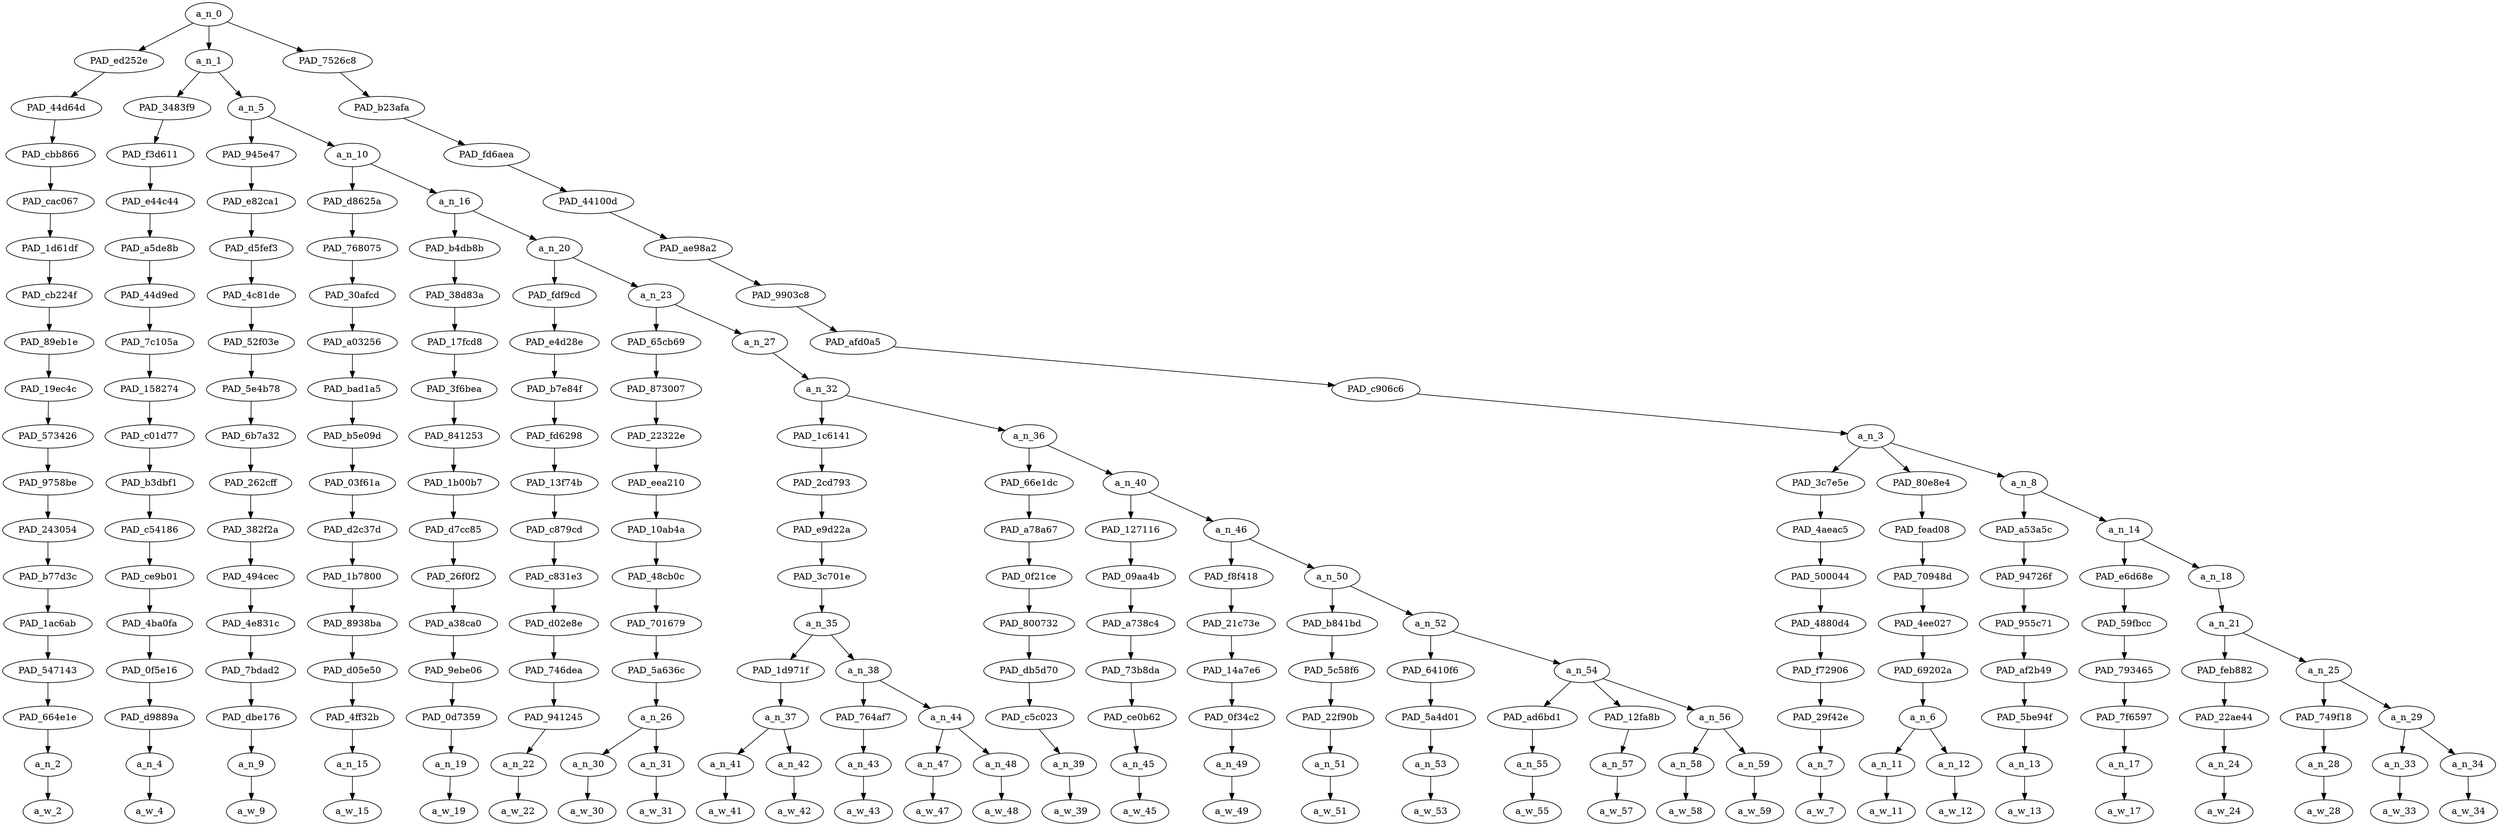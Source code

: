 strict digraph "" {
	a_n_0	[div_dir=1,
		index=0,
		level=17,
		pos="15.407918294270834,17!",
		text_span="[0, 1, 2, 3, 4, 5, 6, 7, 8, 9, 10, 11, 12, 13, 14, 15, 16, 17, 18, 19, 20, 21, 22, 23, 24, 25, 26, 27, 28, 29, 30]",
		value=1.00000000];
	PAD_ed252e	[div_dir=1,
		index=1,
		level=16,
		pos="21.0,16!",
		text_span="[21]",
		value=0.02120801];
	a_n_0 -> PAD_ed252e;
	a_n_1	[div_dir=1,
		index=0,
		level=16,
		pos="1.0675048828125,16!",
		text_span="[0, 1, 2, 3, 4, 5, 6, 7, 8, 9, 10, 11, 12, 13, 14, 15, 16, 17, 18, 19, 20]",
		value=0.77758346];
	a_n_0 -> a_n_1;
	PAD_7526c8	[div_dir=1,
		index=2,
		level=16,
		pos="24.15625,16!",
		text_span="[22, 23, 24, 25, 26, 27, 28, 29, 30]",
		value=0.20040566];
	a_n_0 -> PAD_7526c8;
	PAD_44d64d	[div_dir=1,
		index=2,
		level=15,
		pos="21.0,15!",
		text_span="[21]",
		value=0.02120801];
	PAD_ed252e -> PAD_44d64d;
	PAD_cbb866	[div_dir=1,
		index=3,
		level=14,
		pos="21.0,14!",
		text_span="[21]",
		value=0.02120801];
	PAD_44d64d -> PAD_cbb866;
	PAD_cac067	[div_dir=1,
		index=4,
		level=13,
		pos="21.0,13!",
		text_span="[21]",
		value=0.02120801];
	PAD_cbb866 -> PAD_cac067;
	PAD_1d61df	[div_dir=1,
		index=5,
		level=12,
		pos="21.0,12!",
		text_span="[21]",
		value=0.02120801];
	PAD_cac067 -> PAD_1d61df;
	PAD_cb224f	[div_dir=1,
		index=6,
		level=11,
		pos="21.0,11!",
		text_span="[21]",
		value=0.02120801];
	PAD_1d61df -> PAD_cb224f;
	PAD_89eb1e	[div_dir=1,
		index=7,
		level=10,
		pos="21.0,10!",
		text_span="[21]",
		value=0.02120801];
	PAD_cb224f -> PAD_89eb1e;
	PAD_19ec4c	[div_dir=1,
		index=7,
		level=9,
		pos="21.0,9!",
		text_span="[21]",
		value=0.02120801];
	PAD_89eb1e -> PAD_19ec4c;
	PAD_573426	[div_dir=1,
		index=8,
		level=8,
		pos="21.0,8!",
		text_span="[21]",
		value=0.02120801];
	PAD_19ec4c -> PAD_573426;
	PAD_9758be	[div_dir=1,
		index=9,
		level=7,
		pos="21.0,7!",
		text_span="[21]",
		value=0.02120801];
	PAD_573426 -> PAD_9758be;
	PAD_243054	[div_dir=1,
		index=10,
		level=6,
		pos="21.0,6!",
		text_span="[21]",
		value=0.02120801];
	PAD_9758be -> PAD_243054;
	PAD_b77d3c	[div_dir=1,
		index=11,
		level=5,
		pos="21.0,5!",
		text_span="[21]",
		value=0.02120801];
	PAD_243054 -> PAD_b77d3c;
	PAD_1ac6ab	[div_dir=1,
		index=12,
		level=4,
		pos="21.0,4!",
		text_span="[21]",
		value=0.02120801];
	PAD_b77d3c -> PAD_1ac6ab;
	PAD_547143	[div_dir=1,
		index=14,
		level=3,
		pos="21.0,3!",
		text_span="[21]",
		value=0.02120801];
	PAD_1ac6ab -> PAD_547143;
	PAD_664e1e	[div_dir=1,
		index=17,
		level=2,
		pos="21.0,2!",
		text_span="[21]",
		value=0.02120801];
	PAD_547143 -> PAD_664e1e;
	a_n_2	[div_dir=1,
		index=21,
		level=1,
		pos="21.0,1!",
		text_span="[21]",
		value=0.02120801];
	PAD_664e1e -> a_n_2;
	a_w_2	[div_dir=0,
		index=21,
		level=0,
		pos="21,0!",
		text_span="[21]",
		value=but];
	a_n_2 -> a_w_2;
	PAD_3483f9	[div_dir=1,
		index=0,
		level=15,
		pos="0.0,15!",
		text_span="[0]",
		value=0.04403186];
	a_n_1 -> PAD_3483f9;
	a_n_5	[div_dir=1,
		index=1,
		level=15,
		pos="2.135009765625,15!",
		text_span="[1, 2, 3, 4, 5, 6, 7, 8, 9, 10, 11, 12, 13, 14, 15, 16, 17, 18, 19, 20]",
		value=0.73283819];
	a_n_1 -> a_n_5;
	PAD_f3d611	[div_dir=1,
		index=0,
		level=14,
		pos="0.0,14!",
		text_span="[0]",
		value=0.04403186];
	PAD_3483f9 -> PAD_f3d611;
	PAD_e44c44	[div_dir=1,
		index=0,
		level=13,
		pos="0.0,13!",
		text_span="[0]",
		value=0.04403186];
	PAD_f3d611 -> PAD_e44c44;
	PAD_a5de8b	[div_dir=1,
		index=0,
		level=12,
		pos="0.0,12!",
		text_span="[0]",
		value=0.04403186];
	PAD_e44c44 -> PAD_a5de8b;
	PAD_44d9ed	[div_dir=1,
		index=0,
		level=11,
		pos="0.0,11!",
		text_span="[0]",
		value=0.04403186];
	PAD_a5de8b -> PAD_44d9ed;
	PAD_7c105a	[div_dir=1,
		index=0,
		level=10,
		pos="0.0,10!",
		text_span="[0]",
		value=0.04403186];
	PAD_44d9ed -> PAD_7c105a;
	PAD_158274	[div_dir=1,
		index=0,
		level=9,
		pos="0.0,9!",
		text_span="[0]",
		value=0.04403186];
	PAD_7c105a -> PAD_158274;
	PAD_c01d77	[div_dir=1,
		index=0,
		level=8,
		pos="0.0,8!",
		text_span="[0]",
		value=0.04403186];
	PAD_158274 -> PAD_c01d77;
	PAD_b3dbf1	[div_dir=1,
		index=0,
		level=7,
		pos="0.0,7!",
		text_span="[0]",
		value=0.04403186];
	PAD_c01d77 -> PAD_b3dbf1;
	PAD_c54186	[div_dir=1,
		index=0,
		level=6,
		pos="0.0,6!",
		text_span="[0]",
		value=0.04403186];
	PAD_b3dbf1 -> PAD_c54186;
	PAD_ce9b01	[div_dir=1,
		index=0,
		level=5,
		pos="0.0,5!",
		text_span="[0]",
		value=0.04403186];
	PAD_c54186 -> PAD_ce9b01;
	PAD_4ba0fa	[div_dir=1,
		index=0,
		level=4,
		pos="0.0,4!",
		text_span="[0]",
		value=0.04403186];
	PAD_ce9b01 -> PAD_4ba0fa;
	PAD_0f5e16	[div_dir=1,
		index=0,
		level=3,
		pos="0.0,3!",
		text_span="[0]",
		value=0.04403186];
	PAD_4ba0fa -> PAD_0f5e16;
	PAD_d9889a	[div_dir=1,
		index=0,
		level=2,
		pos="0.0,2!",
		text_span="[0]",
		value=0.04403186];
	PAD_0f5e16 -> PAD_d9889a;
	a_n_4	[div_dir=1,
		index=0,
		level=1,
		pos="0.0,1!",
		text_span="[0]",
		value=0.04403186];
	PAD_d9889a -> a_n_4;
	a_w_4	[div_dir=0,
		index=0,
		level=0,
		pos="0,0!",
		text_span="[0]",
		value=europe];
	a_n_4 -> a_w_4;
	PAD_945e47	[div_dir=1,
		index=1,
		level=14,
		pos="1.0,14!",
		text_span="[1]",
		value=0.02483201];
	a_n_5 -> PAD_945e47;
	a_n_10	[div_dir=1,
		index=2,
		level=14,
		pos="3.27001953125,14!",
		text_span="[2, 3, 4, 5, 6, 7, 8, 9, 10, 11, 12, 13, 14, 15, 16, 17, 18, 19, 20]",
		value=0.70736465];
	a_n_5 -> a_n_10;
	PAD_e82ca1	[div_dir=1,
		index=1,
		level=13,
		pos="1.0,13!",
		text_span="[1]",
		value=0.02483201];
	PAD_945e47 -> PAD_e82ca1;
	PAD_d5fef3	[div_dir=1,
		index=1,
		level=12,
		pos="1.0,12!",
		text_span="[1]",
		value=0.02483201];
	PAD_e82ca1 -> PAD_d5fef3;
	PAD_4c81de	[div_dir=1,
		index=1,
		level=11,
		pos="1.0,11!",
		text_span="[1]",
		value=0.02483201];
	PAD_d5fef3 -> PAD_4c81de;
	PAD_52f03e	[div_dir=1,
		index=1,
		level=10,
		pos="1.0,10!",
		text_span="[1]",
		value=0.02483201];
	PAD_4c81de -> PAD_52f03e;
	PAD_5e4b78	[div_dir=1,
		index=1,
		level=9,
		pos="1.0,9!",
		text_span="[1]",
		value=0.02483201];
	PAD_52f03e -> PAD_5e4b78;
	PAD_6b7a32	[div_dir=1,
		index=1,
		level=8,
		pos="1.0,8!",
		text_span="[1]",
		value=0.02483201];
	PAD_5e4b78 -> PAD_6b7a32;
	PAD_262cff	[div_dir=1,
		index=1,
		level=7,
		pos="1.0,7!",
		text_span="[1]",
		value=0.02483201];
	PAD_6b7a32 -> PAD_262cff;
	PAD_382f2a	[div_dir=1,
		index=1,
		level=6,
		pos="1.0,6!",
		text_span="[1]",
		value=0.02483201];
	PAD_262cff -> PAD_382f2a;
	PAD_494cec	[div_dir=1,
		index=1,
		level=5,
		pos="1.0,5!",
		text_span="[1]",
		value=0.02483201];
	PAD_382f2a -> PAD_494cec;
	PAD_4e831c	[div_dir=1,
		index=1,
		level=4,
		pos="1.0,4!",
		text_span="[1]",
		value=0.02483201];
	PAD_494cec -> PAD_4e831c;
	PAD_7bdad2	[div_dir=1,
		index=1,
		level=3,
		pos="1.0,3!",
		text_span="[1]",
		value=0.02483201];
	PAD_4e831c -> PAD_7bdad2;
	PAD_dbe176	[div_dir=1,
		index=1,
		level=2,
		pos="1.0,2!",
		text_span="[1]",
		value=0.02483201];
	PAD_7bdad2 -> PAD_dbe176;
	a_n_9	[div_dir=1,
		index=1,
		level=1,
		pos="1.0,1!",
		text_span="[1]",
		value=0.02483201];
	PAD_dbe176 -> a_n_9;
	a_w_9	[div_dir=0,
		index=1,
		level=0,
		pos="1,0!",
		text_span="[1]",
		value=is];
	a_n_9 -> a_w_9;
	PAD_d8625a	[div_dir=1,
		index=2,
		level=13,
		pos="2.0,13!",
		text_span="[2]",
		value=0.02235890];
	a_n_10 -> PAD_d8625a;
	a_n_16	[div_dir=1,
		index=3,
		level=13,
		pos="4.5400390625,13!",
		text_span="[3, 4, 5, 6, 7, 8, 9, 10, 11, 12, 13, 14, 15, 16, 17, 18, 19, 20]",
		value=0.68435578];
	a_n_10 -> a_n_16;
	PAD_768075	[div_dir=1,
		index=2,
		level=12,
		pos="2.0,12!",
		text_span="[2]",
		value=0.02235890];
	PAD_d8625a -> PAD_768075;
	PAD_30afcd	[div_dir=1,
		index=2,
		level=11,
		pos="2.0,11!",
		text_span="[2]",
		value=0.02235890];
	PAD_768075 -> PAD_30afcd;
	PAD_a03256	[div_dir=1,
		index=2,
		level=10,
		pos="2.0,10!",
		text_span="[2]",
		value=0.02235890];
	PAD_30afcd -> PAD_a03256;
	PAD_bad1a5	[div_dir=1,
		index=2,
		level=9,
		pos="2.0,9!",
		text_span="[2]",
		value=0.02235890];
	PAD_a03256 -> PAD_bad1a5;
	PAD_b5e09d	[div_dir=1,
		index=2,
		level=8,
		pos="2.0,8!",
		text_span="[2]",
		value=0.02235890];
	PAD_bad1a5 -> PAD_b5e09d;
	PAD_03f61a	[div_dir=1,
		index=2,
		level=7,
		pos="2.0,7!",
		text_span="[2]",
		value=0.02235890];
	PAD_b5e09d -> PAD_03f61a;
	PAD_d2c37d	[div_dir=1,
		index=2,
		level=6,
		pos="2.0,6!",
		text_span="[2]",
		value=0.02235890];
	PAD_03f61a -> PAD_d2c37d;
	PAD_1b7800	[div_dir=1,
		index=2,
		level=5,
		pos="2.0,5!",
		text_span="[2]",
		value=0.02235890];
	PAD_d2c37d -> PAD_1b7800;
	PAD_8938ba	[div_dir=1,
		index=2,
		level=4,
		pos="2.0,4!",
		text_span="[2]",
		value=0.02235890];
	PAD_1b7800 -> PAD_8938ba;
	PAD_d05e50	[div_dir=1,
		index=2,
		level=3,
		pos="2.0,3!",
		text_span="[2]",
		value=0.02235890];
	PAD_8938ba -> PAD_d05e50;
	PAD_4ff32b	[div_dir=1,
		index=2,
		level=2,
		pos="2.0,2!",
		text_span="[2]",
		value=0.02235890];
	PAD_d05e50 -> PAD_4ff32b;
	a_n_15	[div_dir=1,
		index=2,
		level=1,
		pos="2.0,1!",
		text_span="[2]",
		value=0.02235890];
	PAD_4ff32b -> a_n_15;
	a_w_15	[div_dir=0,
		index=2,
		level=0,
		pos="2,0!",
		text_span="[2]",
		value=being];
	a_n_15 -> a_w_15;
	PAD_b4db8b	[div_dir=1,
		index=3,
		level=12,
		pos="3.0,12!",
		text_span="[3]",
		value=0.03016918];
	a_n_16 -> PAD_b4db8b;
	a_n_20	[div_dir=1,
		index=4,
		level=12,
		pos="6.080078125,12!",
		text_span="[4, 5, 6, 7, 8, 9, 10, 11, 12, 13, 14, 15, 16, 17, 18, 19, 20]",
		value=0.65352335];
	a_n_16 -> a_n_20;
	PAD_38d83a	[div_dir=1,
		index=3,
		level=11,
		pos="3.0,11!",
		text_span="[3]",
		value=0.03016918];
	PAD_b4db8b -> PAD_38d83a;
	PAD_17fcd8	[div_dir=1,
		index=3,
		level=10,
		pos="3.0,10!",
		text_span="[3]",
		value=0.03016918];
	PAD_38d83a -> PAD_17fcd8;
	PAD_3f6bea	[div_dir=1,
		index=3,
		level=9,
		pos="3.0,9!",
		text_span="[3]",
		value=0.03016918];
	PAD_17fcd8 -> PAD_3f6bea;
	PAD_841253	[div_dir=1,
		index=3,
		level=8,
		pos="3.0,8!",
		text_span="[3]",
		value=0.03016918];
	PAD_3f6bea -> PAD_841253;
	PAD_1b00b7	[div_dir=1,
		index=3,
		level=7,
		pos="3.0,7!",
		text_span="[3]",
		value=0.03016918];
	PAD_841253 -> PAD_1b00b7;
	PAD_d7cc85	[div_dir=1,
		index=3,
		level=6,
		pos="3.0,6!",
		text_span="[3]",
		value=0.03016918];
	PAD_1b00b7 -> PAD_d7cc85;
	PAD_26f0f2	[div_dir=1,
		index=3,
		level=5,
		pos="3.0,5!",
		text_span="[3]",
		value=0.03016918];
	PAD_d7cc85 -> PAD_26f0f2;
	PAD_a38ca0	[div_dir=1,
		index=3,
		level=4,
		pos="3.0,4!",
		text_span="[3]",
		value=0.03016918];
	PAD_26f0f2 -> PAD_a38ca0;
	PAD_9ebe06	[div_dir=1,
		index=3,
		level=3,
		pos="3.0,3!",
		text_span="[3]",
		value=0.03016918];
	PAD_a38ca0 -> PAD_9ebe06;
	PAD_0d7359	[div_dir=1,
		index=3,
		level=2,
		pos="3.0,2!",
		text_span="[3]",
		value=0.03016918];
	PAD_9ebe06 -> PAD_0d7359;
	a_n_19	[div_dir=1,
		index=3,
		level=1,
		pos="3.0,1!",
		text_span="[3]",
		value=0.03016918];
	PAD_0d7359 -> a_n_19;
	a_w_19	[div_dir=0,
		index=3,
		level=0,
		pos="3,0!",
		text_span="[3]",
		value=invaded];
	a_n_19 -> a_w_19;
	PAD_fdf9cd	[div_dir=1,
		index=4,
		level=11,
		pos="4.0,11!",
		text_span="[4]",
		value=0.02244236];
	a_n_20 -> PAD_fdf9cd;
	a_n_23	[div_dir=1,
		index=5,
		level=11,
		pos="8.16015625,11!",
		text_span="[5, 6, 7, 8, 9, 10, 11, 12, 13, 14, 15, 16, 17, 18, 19, 20]",
		value=0.63041703];
	a_n_20 -> a_n_23;
	PAD_e4d28e	[div_dir=1,
		index=4,
		level=10,
		pos="4.0,10!",
		text_span="[4]",
		value=0.02244236];
	PAD_fdf9cd -> PAD_e4d28e;
	PAD_b7e84f	[div_dir=1,
		index=4,
		level=9,
		pos="4.0,9!",
		text_span="[4]",
		value=0.02244236];
	PAD_e4d28e -> PAD_b7e84f;
	PAD_fd6298	[div_dir=1,
		index=4,
		level=8,
		pos="4.0,8!",
		text_span="[4]",
		value=0.02244236];
	PAD_b7e84f -> PAD_fd6298;
	PAD_13f74b	[div_dir=1,
		index=4,
		level=7,
		pos="4.0,7!",
		text_span="[4]",
		value=0.02244236];
	PAD_fd6298 -> PAD_13f74b;
	PAD_c879cd	[div_dir=1,
		index=4,
		level=6,
		pos="4.0,6!",
		text_span="[4]",
		value=0.02244236];
	PAD_13f74b -> PAD_c879cd;
	PAD_c831e3	[div_dir=1,
		index=4,
		level=5,
		pos="4.0,5!",
		text_span="[4]",
		value=0.02244236];
	PAD_c879cd -> PAD_c831e3;
	PAD_d02e8e	[div_dir=1,
		index=4,
		level=4,
		pos="4.0,4!",
		text_span="[4]",
		value=0.02244236];
	PAD_c831e3 -> PAD_d02e8e;
	PAD_746dea	[div_dir=1,
		index=4,
		level=3,
		pos="4.0,3!",
		text_span="[4]",
		value=0.02244236];
	PAD_d02e8e -> PAD_746dea;
	PAD_941245	[div_dir=1,
		index=4,
		level=2,
		pos="4.0,2!",
		text_span="[4]",
		value=0.02244236];
	PAD_746dea -> PAD_941245;
	a_n_22	[div_dir=1,
		index=4,
		level=1,
		pos="4.0,1!",
		text_span="[4]",
		value=0.02244236];
	PAD_941245 -> a_n_22;
	a_w_22	[div_dir=0,
		index=4,
		level=0,
		pos="4,0!",
		text_span="[4]",
		value=by];
	a_n_22 -> a_w_22;
	PAD_65cb69	[div_dir=1,
		index=5,
		level=10,
		pos="5.5,10!",
		text_span="[5, 6]",
		value=0.22568531];
	a_n_23 -> PAD_65cb69;
	a_n_27	[div_dir=1,
		index=6,
		level=10,
		pos="10.8203125,10!",
		text_span="[7, 8, 9, 10, 11, 12, 13, 14, 15, 16, 17, 18, 19, 20]",
		value=0.40407614];
	a_n_23 -> a_n_27;
	PAD_873007	[div_dir=1,
		index=5,
		level=9,
		pos="5.5,9!",
		text_span="[5, 6]",
		value=0.22568531];
	PAD_65cb69 -> PAD_873007;
	PAD_22322e	[div_dir=1,
		index=5,
		level=8,
		pos="5.5,8!",
		text_span="[5, 6]",
		value=0.22568531];
	PAD_873007 -> PAD_22322e;
	PAD_eea210	[div_dir=1,
		index=5,
		level=7,
		pos="5.5,7!",
		text_span="[5, 6]",
		value=0.22568531];
	PAD_22322e -> PAD_eea210;
	PAD_10ab4a	[div_dir=1,
		index=5,
		level=6,
		pos="5.5,6!",
		text_span="[5, 6]",
		value=0.22568531];
	PAD_eea210 -> PAD_10ab4a;
	PAD_48cb0c	[div_dir=1,
		index=5,
		level=5,
		pos="5.5,5!",
		text_span="[5, 6]",
		value=0.22568531];
	PAD_10ab4a -> PAD_48cb0c;
	PAD_701679	[div_dir=1,
		index=5,
		level=4,
		pos="5.5,4!",
		text_span="[5, 6]",
		value=0.22568531];
	PAD_48cb0c -> PAD_701679;
	PAD_5a636c	[div_dir=1,
		index=5,
		level=3,
		pos="5.5,3!",
		text_span="[5, 6]",
		value=0.22568531];
	PAD_701679 -> PAD_5a636c;
	a_n_26	[div_dir=1,
		index=5,
		level=2,
		pos="5.5,2!",
		text_span="[5, 6]",
		value=0.22568531];
	PAD_5a636c -> a_n_26;
	a_n_30	[div_dir=1,
		index=5,
		level=1,
		pos="5.0,1!",
		text_span="[5]",
		value=0.11462216];
	a_n_26 -> a_n_30;
	a_n_31	[div_dir=1,
		index=6,
		level=1,
		pos="6.0,1!",
		text_span="[6]",
		value=0.11040142];
	a_n_26 -> a_n_31;
	a_w_30	[div_dir=0,
		index=5,
		level=0,
		pos="5,0!",
		text_span="[5]",
		value=moslem];
	a_n_30 -> a_w_30;
	a_w_31	[div_dir=0,
		index=6,
		level=0,
		pos="6,0!",
		text_span="[6]",
		value=filth];
	a_n_31 -> a_w_31;
	a_n_32	[div_dir=1,
		index=6,
		level=9,
		pos="10.8203125,9!",
		text_span="[7, 8, 9, 10, 11, 12, 13, 14, 15, 16, 17, 18, 19, 20]",
		value=0.40372278];
	a_n_27 -> a_n_32;
	PAD_1c6141	[div_dir=1,
		index=6,
		level=8,
		pos="8.625,8!",
		text_span="[7, 8, 9, 10, 11]",
		value=0.15780706];
	a_n_32 -> PAD_1c6141;
	a_n_36	[div_dir=1,
		index=7,
		level=8,
		pos="13.015625,8!",
		text_span="[12, 13, 14, 15, 16, 17, 18, 19, 20]",
		value=0.24556235];
	a_n_32 -> a_n_36;
	PAD_2cd793	[div_dir=1,
		index=6,
		level=7,
		pos="8.625,7!",
		text_span="[7, 8, 9, 10, 11]",
		value=0.15780706];
	PAD_1c6141 -> PAD_2cd793;
	PAD_e9d22a	[div_dir=1,
		index=6,
		level=6,
		pos="8.625,6!",
		text_span="[7, 8, 9, 10, 11]",
		value=0.15780706];
	PAD_2cd793 -> PAD_e9d22a;
	PAD_3c701e	[div_dir=1,
		index=6,
		level=5,
		pos="8.625,5!",
		text_span="[7, 8, 9, 10, 11]",
		value=0.15780706];
	PAD_e9d22a -> PAD_3c701e;
	a_n_35	[div_dir=1,
		index=6,
		level=4,
		pos="8.625,4!",
		text_span="[7, 8, 9, 10, 11]",
		value=0.15780706];
	PAD_3c701e -> a_n_35;
	PAD_1d971f	[div_dir=-1,
		index=6,
		level=3,
		pos="7.5,3!",
		text_span="[7, 8]",
		value=0.04895026];
	a_n_35 -> PAD_1d971f;
	a_n_38	[div_dir=1,
		index=7,
		level=3,
		pos="9.75,3!",
		text_span="[9, 10, 11]",
		value=0.10858937];
	a_n_35 -> a_n_38;
	a_n_37	[div_dir=-1,
		index=6,
		level=2,
		pos="7.5,2!",
		text_span="[7, 8]",
		value=0.04895026];
	PAD_1d971f -> a_n_37;
	a_n_41	[div_dir=1,
		index=7,
		level=1,
		pos="7.0,1!",
		text_span="[7]",
		value=0.02268055];
	a_n_37 -> a_n_41;
	a_n_42	[div_dir=-1,
		index=8,
		level=1,
		pos="8.0,1!",
		text_span="[8]",
		value=0.02626906];
	a_n_37 -> a_n_42;
	a_w_41	[div_dir=0,
		index=7,
		level=0,
		pos="7,0!",
		text_span="[7]",
		value=the];
	a_n_41 -> a_w_41;
	a_w_42	[div_dir=0,
		index=8,
		level=0,
		pos="8,0!",
		text_span="[8]",
		value=usa];
	a_n_42 -> a_w_42;
	PAD_764af7	[div_dir=-1,
		index=7,
		level=2,
		pos="9.0,2!",
		text_span="[9]",
		value=0.01976444];
	a_n_38 -> PAD_764af7;
	a_n_44	[div_dir=1,
		index=8,
		level=2,
		pos="10.5,2!",
		text_span="[10, 11]",
		value=0.08846888];
	a_n_38 -> a_n_44;
	a_n_43	[div_dir=-1,
		index=9,
		level=1,
		pos="9.0,1!",
		text_span="[9]",
		value=0.01976444];
	PAD_764af7 -> a_n_43;
	a_w_43	[div_dir=0,
		index=9,
		level=0,
		pos="9,0!",
		text_span="[9]",
		value=by1];
	a_n_43 -> a_w_43;
	a_n_47	[div_dir=1,
		index=10,
		level=1,
		pos="10.0,1!",
		text_span="[10]",
		value=0.03431353];
	a_n_44 -> a_n_47;
	a_n_48	[div_dir=1,
		index=11,
		level=1,
		pos="11.0,1!",
		text_span="[11]",
		value=0.05368995];
	a_n_44 -> a_n_48;
	a_w_47	[div_dir=0,
		index=10,
		level=0,
		pos="10,0!",
		text_span="[10]",
		value=mexican];
	a_n_47 -> a_w_47;
	a_w_48	[div_dir=0,
		index=11,
		level=0,
		pos="11,0!",
		text_span="[11]",
		value=parasites];
	a_n_48 -> a_w_48;
	PAD_66e1dc	[div_dir=1,
		index=7,
		level=7,
		pos="12.0,7!",
		text_span="[12]",
		value=0.02351688];
	a_n_36 -> PAD_66e1dc;
	a_n_40	[div_dir=1,
		index=8,
		level=7,
		pos="14.03125,7!",
		text_span="[13, 14, 15, 16, 17, 18, 19, 20]",
		value=0.22180257];
	a_n_36 -> a_n_40;
	PAD_a78a67	[div_dir=1,
		index=7,
		level=6,
		pos="12.0,6!",
		text_span="[12]",
		value=0.02351688];
	PAD_66e1dc -> PAD_a78a67;
	PAD_0f21ce	[div_dir=1,
		index=7,
		level=5,
		pos="12.0,5!",
		text_span="[12]",
		value=0.02351688];
	PAD_a78a67 -> PAD_0f21ce;
	PAD_800732	[div_dir=1,
		index=7,
		level=4,
		pos="12.0,4!",
		text_span="[12]",
		value=0.02351688];
	PAD_0f21ce -> PAD_800732;
	PAD_db5d70	[div_dir=1,
		index=8,
		level=3,
		pos="12.0,3!",
		text_span="[12]",
		value=0.02351688];
	PAD_800732 -> PAD_db5d70;
	PAD_c5c023	[div_dir=1,
		index=9,
		level=2,
		pos="12.0,2!",
		text_span="[12]",
		value=0.02351688];
	PAD_db5d70 -> PAD_c5c023;
	a_n_39	[div_dir=1,
		index=12,
		level=1,
		pos="12.0,1!",
		text_span="[12]",
		value=0.02351688];
	PAD_c5c023 -> a_n_39;
	a_w_39	[div_dir=0,
		index=12,
		level=0,
		pos="12,0!",
		text_span="[12]",
		value=say];
	a_n_39 -> a_w_39;
	PAD_127116	[div_dir=1,
		index=8,
		level=6,
		pos="13.0,6!",
		text_span="[13]",
		value=0.02126145];
	a_n_40 -> PAD_127116;
	a_n_46	[div_dir=1,
		index=9,
		level=6,
		pos="15.0625,6!",
		text_span="[14, 15, 16, 17, 18, 19, 20]",
		value=0.20029223];
	a_n_40 -> a_n_46;
	PAD_09aa4b	[div_dir=1,
		index=8,
		level=5,
		pos="13.0,5!",
		text_span="[13]",
		value=0.02126145];
	PAD_127116 -> PAD_09aa4b;
	PAD_a738c4	[div_dir=1,
		index=8,
		level=4,
		pos="13.0,4!",
		text_span="[13]",
		value=0.02126145];
	PAD_09aa4b -> PAD_a738c4;
	PAD_73b8da	[div_dir=1,
		index=9,
		level=3,
		pos="13.0,3!",
		text_span="[13]",
		value=0.02126145];
	PAD_a738c4 -> PAD_73b8da;
	PAD_ce0b62	[div_dir=1,
		index=10,
		level=2,
		pos="13.0,2!",
		text_span="[13]",
		value=0.02126145];
	PAD_73b8da -> PAD_ce0b62;
	a_n_45	[div_dir=1,
		index=13,
		level=1,
		pos="13.0,1!",
		text_span="[13]",
		value=0.02126145];
	PAD_ce0b62 -> a_n_45;
	a_w_45	[div_dir=0,
		index=13,
		level=0,
		pos="13,0!",
		text_span="[13]",
		value=what];
	a_n_45 -> a_w_45;
	PAD_f8f418	[div_dir=1,
		index=9,
		level=5,
		pos="14.0,5!",
		text_span="[14]",
		value=0.02446005];
	a_n_46 -> PAD_f8f418;
	a_n_50	[div_dir=1,
		index=10,
		level=5,
		pos="16.125,5!",
		text_span="[15, 16, 17, 18, 19, 20]",
		value=0.17561627];
	a_n_46 -> a_n_50;
	PAD_21c73e	[div_dir=1,
		index=9,
		level=4,
		pos="14.0,4!",
		text_span="[14]",
		value=0.02446005];
	PAD_f8f418 -> PAD_21c73e;
	PAD_14a7e6	[div_dir=1,
		index=10,
		level=3,
		pos="14.0,3!",
		text_span="[14]",
		value=0.02446005];
	PAD_21c73e -> PAD_14a7e6;
	PAD_0f34c2	[div_dir=1,
		index=11,
		level=2,
		pos="14.0,2!",
		text_span="[14]",
		value=0.02446005];
	PAD_14a7e6 -> PAD_0f34c2;
	a_n_49	[div_dir=1,
		index=14,
		level=1,
		pos="14.0,1!",
		text_span="[14]",
		value=0.02446005];
	PAD_0f34c2 -> a_n_49;
	a_w_49	[div_dir=0,
		index=14,
		level=0,
		pos="14,0!",
		text_span="[14]",
		value=you];
	a_n_49 -> a_w_49;
	PAD_b841bd	[div_dir=1,
		index=10,
		level=4,
		pos="15.0,4!",
		text_span="[15]",
		value=0.02200535];
	a_n_50 -> PAD_b841bd;
	a_n_52	[div_dir=1,
		index=11,
		level=4,
		pos="17.25,4!",
		text_span="[16, 17, 18, 19, 20]",
		value=0.15343718];
	a_n_50 -> a_n_52;
	PAD_5c58f6	[div_dir=1,
		index=11,
		level=3,
		pos="15.0,3!",
		text_span="[15]",
		value=0.02200535];
	PAD_b841bd -> PAD_5c58f6;
	PAD_22f90b	[div_dir=1,
		index=12,
		level=2,
		pos="15.0,2!",
		text_span="[15]",
		value=0.02200535];
	PAD_5c58f6 -> PAD_22f90b;
	a_n_51	[div_dir=1,
		index=15,
		level=1,
		pos="15.0,1!",
		text_span="[15]",
		value=0.02200535];
	PAD_22f90b -> a_n_51;
	a_w_51	[div_dir=0,
		index=15,
		level=0,
		pos="15,0!",
		text_span="[15]",
		value=want];
	a_n_51 -> a_w_51;
	PAD_6410f6	[div_dir=1,
		index=12,
		level=3,
		pos="16.0,3!",
		text_span="[16]",
		value=0.02073676];
	a_n_52 -> PAD_6410f6;
	a_n_54	[div_dir=1,
		index=13,
		level=3,
		pos="18.5,3!",
		text_span="[17, 18, 19, 20]",
		value=0.13258212];
	a_n_52 -> a_n_54;
	PAD_5a4d01	[div_dir=1,
		index=13,
		level=2,
		pos="16.0,2!",
		text_span="[16]",
		value=0.02073676];
	PAD_6410f6 -> PAD_5a4d01;
	a_n_53	[div_dir=1,
		index=16,
		level=1,
		pos="16.0,1!",
		text_span="[16]",
		value=0.02073676];
	PAD_5a4d01 -> a_n_53;
	a_w_53	[div_dir=0,
		index=16,
		level=0,
		pos="16,0!",
		text_span="[16]",
		value=about];
	a_n_53 -> a_w_53;
	PAD_ad6bd1	[div_dir=1,
		index=14,
		level=2,
		pos="17.0,2!",
		text_span="[17]",
		value=0.02083818];
	a_n_54 -> PAD_ad6bd1;
	PAD_12fa8b	[div_dir=-1,
		index=16,
		level=2,
		pos="20.0,2!",
		text_span="[20]",
		value=0.03102628];
	a_n_54 -> PAD_12fa8b;
	a_n_56	[div_dir=1,
		index=15,
		level=2,
		pos="18.5,2!",
		text_span="[18, 19]",
		value=0.08064044];
	a_n_54 -> a_n_56;
	a_n_55	[div_dir=1,
		index=17,
		level=1,
		pos="17.0,1!",
		text_span="[17]",
		value=0.02083818];
	PAD_ad6bd1 -> a_n_55;
	a_w_55	[div_dir=0,
		index=17,
		level=0,
		pos="17,0!",
		text_span="[17]",
		value=the1];
	a_n_55 -> a_w_55;
	a_n_57	[div_dir=-1,
		index=20,
		level=1,
		pos="20.0,1!",
		text_span="[20]",
		value=0.03102628];
	PAD_12fa8b -> a_n_57;
	a_w_57	[div_dir=0,
		index=20,
		level=0,
		pos="20,0!",
		text_span="[20]",
		value=regime];
	a_n_57 -> a_w_57;
	a_n_58	[div_dir=1,
		index=18,
		level=1,
		pos="18.0,1!",
		text_span="[18]",
		value=0.03459454];
	a_n_56 -> a_n_58;
	a_n_59	[div_dir=-1,
		index=19,
		level=1,
		pos="19.0,1!",
		text_span="[19]",
		value=0.04595992];
	a_n_56 -> a_n_59;
	a_w_58	[div_dir=0,
		index=18,
		level=0,
		pos="18,0!",
		text_span="[18]",
		value=north];
	a_n_58 -> a_w_58;
	a_w_59	[div_dir=0,
		index=19,
		level=0,
		pos="19,0!",
		text_span="[19]",
		value=korean];
	a_n_59 -> a_w_59;
	PAD_b23afa	[div_dir=1,
		index=3,
		level=15,
		pos="24.15625,15!",
		text_span="[22, 23, 24, 25, 26, 27, 28, 29, 30]",
		value=0.20040566];
	PAD_7526c8 -> PAD_b23afa;
	PAD_fd6aea	[div_dir=1,
		index=4,
		level=14,
		pos="24.15625,14!",
		text_span="[22, 23, 24, 25, 26, 27, 28, 29, 30]",
		value=0.20040566];
	PAD_b23afa -> PAD_fd6aea;
	PAD_44100d	[div_dir=1,
		index=5,
		level=13,
		pos="24.15625,13!",
		text_span="[22, 23, 24, 25, 26, 27, 28, 29, 30]",
		value=0.20040566];
	PAD_fd6aea -> PAD_44100d;
	PAD_ae98a2	[div_dir=1,
		index=6,
		level=12,
		pos="24.15625,12!",
		text_span="[22, 23, 24, 25, 26, 27, 28, 29, 30]",
		value=0.20040566];
	PAD_44100d -> PAD_ae98a2;
	PAD_9903c8	[div_dir=1,
		index=7,
		level=11,
		pos="24.15625,11!",
		text_span="[22, 23, 24, 25, 26, 27, 28, 29, 30]",
		value=0.20040566];
	PAD_ae98a2 -> PAD_9903c8;
	PAD_afd0a5	[div_dir=1,
		index=8,
		level=10,
		pos="24.15625,10!",
		text_span="[22, 23, 24, 25, 26, 27, 28, 29, 30]",
		value=0.20040566];
	PAD_9903c8 -> PAD_afd0a5;
	PAD_c906c6	[div_dir=1,
		index=8,
		level=9,
		pos="24.15625,9!",
		text_span="[22, 23, 24, 25, 26, 27, 28, 29, 30]",
		value=0.20040566];
	PAD_afd0a5 -> PAD_c906c6;
	a_n_3	[div_dir=1,
		index=9,
		level=8,
		pos="24.15625,8!",
		text_span="[22, 23, 24, 25, 26, 27, 28, 29, 30]",
		value=0.20040566];
	PAD_c906c6 -> a_n_3;
	PAD_3c7e5e	[div_dir=1,
		index=11,
		level=7,
		pos="24.0,7!",
		text_span="[24]",
		value=0.02151835];
	a_n_3 -> PAD_3c7e5e;
	PAD_80e8e4	[div_dir=1,
		index=10,
		level=7,
		pos="22.5,7!",
		text_span="[22, 23]",
		value=0.03948684];
	a_n_3 -> PAD_80e8e4;
	a_n_8	[div_dir=1,
		index=12,
		level=7,
		pos="25.96875,7!",
		text_span="[25, 26, 27, 28, 29, 30]",
		value=0.13901203];
	a_n_3 -> a_n_8;
	PAD_4aeac5	[div_dir=1,
		index=12,
		level=6,
		pos="24.0,6!",
		text_span="[24]",
		value=0.02151835];
	PAD_3c7e5e -> PAD_4aeac5;
	PAD_500044	[div_dir=1,
		index=13,
		level=5,
		pos="24.0,5!",
		text_span="[24]",
		value=0.02151835];
	PAD_4aeac5 -> PAD_500044;
	PAD_4880d4	[div_dir=1,
		index=14,
		level=4,
		pos="24.0,4!",
		text_span="[24]",
		value=0.02151835];
	PAD_500044 -> PAD_4880d4;
	PAD_f72906	[div_dir=1,
		index=16,
		level=3,
		pos="24.0,3!",
		text_span="[24]",
		value=0.02151835];
	PAD_4880d4 -> PAD_f72906;
	PAD_29f42e	[div_dir=1,
		index=19,
		level=2,
		pos="24.0,2!",
		text_span="[24]",
		value=0.02151835];
	PAD_f72906 -> PAD_29f42e;
	a_n_7	[div_dir=1,
		index=24,
		level=1,
		pos="24.0,1!",
		text_span="[24]",
		value=0.02151835];
	PAD_29f42e -> a_n_7;
	a_w_7	[div_dir=0,
		index=24,
		level=0,
		pos="24,0!",
		text_span="[24]",
		value=they];
	a_n_7 -> a_w_7;
	PAD_fead08	[div_dir=1,
		index=11,
		level=6,
		pos="22.5,6!",
		text_span="[22, 23]",
		value=0.03948684];
	PAD_80e8e4 -> PAD_fead08;
	PAD_70948d	[div_dir=1,
		index=12,
		level=5,
		pos="22.5,5!",
		text_span="[22, 23]",
		value=0.03948684];
	PAD_fead08 -> PAD_70948d;
	PAD_4ee027	[div_dir=1,
		index=13,
		level=4,
		pos="22.5,4!",
		text_span="[22, 23]",
		value=0.03948684];
	PAD_70948d -> PAD_4ee027;
	PAD_69202a	[div_dir=1,
		index=15,
		level=3,
		pos="22.5,3!",
		text_span="[22, 23]",
		value=0.03948684];
	PAD_4ee027 -> PAD_69202a;
	a_n_6	[div_dir=1,
		index=18,
		level=2,
		pos="22.5,2!",
		text_span="[22, 23]",
		value=0.03948684];
	PAD_69202a -> a_n_6;
	a_n_11	[div_dir=1,
		index=22,
		level=1,
		pos="22.0,1!",
		text_span="[22]",
		value=0.01853324];
	a_n_6 -> a_n_11;
	a_n_12	[div_dir=1,
		index=23,
		level=1,
		pos="23.0,1!",
		text_span="[23]",
		value=0.02079494];
	a_n_6 -> a_n_12;
	a_w_11	[div_dir=0,
		index=22,
		level=0,
		pos="22,0!",
		text_span="[22]",
		value=at];
	a_n_11 -> a_w_11;
	a_w_12	[div_dir=0,
		index=23,
		level=0,
		pos="23,0!",
		text_span="[23]",
		value=least];
	a_n_12 -> a_w_12;
	PAD_a53a5c	[div_dir=1,
		index=13,
		level=6,
		pos="25.0,6!",
		text_span="[25]",
		value=0.02026992];
	a_n_8 -> PAD_a53a5c;
	a_n_14	[div_dir=1,
		index=14,
		level=6,
		pos="26.9375,6!",
		text_span="[26, 27, 28, 29, 30]",
		value=0.11844251];
	a_n_8 -> a_n_14;
	PAD_94726f	[div_dir=1,
		index=14,
		level=5,
		pos="25.0,5!",
		text_span="[25]",
		value=0.02026992];
	PAD_a53a5c -> PAD_94726f;
	PAD_955c71	[div_dir=1,
		index=15,
		level=4,
		pos="25.0,4!",
		text_span="[25]",
		value=0.02026992];
	PAD_94726f -> PAD_955c71;
	PAD_af2b49	[div_dir=1,
		index=17,
		level=3,
		pos="25.0,3!",
		text_span="[25]",
		value=0.02026992];
	PAD_955c71 -> PAD_af2b49;
	PAD_5be94f	[div_dir=1,
		index=20,
		level=2,
		pos="25.0,2!",
		text_span="[25]",
		value=0.02026992];
	PAD_af2b49 -> PAD_5be94f;
	a_n_13	[div_dir=1,
		index=25,
		level=1,
		pos="25.0,1!",
		text_span="[25]",
		value=0.02026992];
	PAD_5be94f -> a_n_13;
	a_w_13	[div_dir=0,
		index=25,
		level=0,
		pos="25,0!",
		text_span="[25]",
		value=know];
	a_n_13 -> a_w_13;
	PAD_e6d68e	[div_dir=1,
		index=15,
		level=5,
		pos="26.0,5!",
		text_span="[26]",
		value=0.01969509];
	a_n_14 -> PAD_e6d68e;
	a_n_18	[div_dir=1,
		index=16,
		level=5,
		pos="27.875,5!",
		text_span="[27, 28, 29, 30]",
		value=0.09846447];
	a_n_14 -> a_n_18;
	PAD_59fbcc	[div_dir=1,
		index=16,
		level=4,
		pos="26.0,4!",
		text_span="[26]",
		value=0.01969509];
	PAD_e6d68e -> PAD_59fbcc;
	PAD_793465	[div_dir=1,
		index=18,
		level=3,
		pos="26.0,3!",
		text_span="[26]",
		value=0.01969509];
	PAD_59fbcc -> PAD_793465;
	PAD_7f6597	[div_dir=1,
		index=21,
		level=2,
		pos="26.0,2!",
		text_span="[26]",
		value=0.01969509];
	PAD_793465 -> PAD_7f6597;
	a_n_17	[div_dir=1,
		index=26,
		level=1,
		pos="26.0,1!",
		text_span="[26]",
		value=0.01969509];
	PAD_7f6597 -> a_n_17;
	a_w_17	[div_dir=0,
		index=26,
		level=0,
		pos="26,0!",
		text_span="[26]",
		value=how];
	a_n_17 -> a_w_17;
	a_n_21	[div_dir=1,
		index=17,
		level=4,
		pos="27.875,4!",
		text_span="[27, 28, 29, 30]",
		value=0.09820900];
	a_n_18 -> a_n_21;
	PAD_feb882	[div_dir=1,
		index=19,
		level=3,
		pos="27.0,3!",
		text_span="[27]",
		value=0.01929337];
	a_n_21 -> PAD_feb882;
	a_n_25	[div_dir=1,
		index=20,
		level=3,
		pos="28.75,3!",
		text_span="[28, 29, 30]",
		value=0.07866016];
	a_n_21 -> a_n_25;
	PAD_22ae44	[div_dir=1,
		index=22,
		level=2,
		pos="27.0,2!",
		text_span="[27]",
		value=0.01929337];
	PAD_feb882 -> PAD_22ae44;
	a_n_24	[div_dir=1,
		index=27,
		level=1,
		pos="27.0,1!",
		text_span="[27]",
		value=0.01929337];
	PAD_22ae44 -> a_n_24;
	a_w_24	[div_dir=0,
		index=27,
		level=0,
		pos="27,0!",
		text_span="[27]",
		value=to];
	a_n_24 -> a_w_24;
	PAD_749f18	[div_dir=1,
		index=23,
		level=2,
		pos="28.0,2!",
		text_span="[28]",
		value=0.02308320];
	a_n_25 -> PAD_749f18;
	a_n_29	[div_dir=1,
		index=24,
		level=2,
		pos="29.5,2!",
		text_span="[29, 30]",
		value=0.05530859];
	a_n_25 -> a_n_29;
	a_n_28	[div_dir=1,
		index=28,
		level=1,
		pos="28.0,1!",
		text_span="[28]",
		value=0.02308320];
	PAD_749f18 -> a_n_28;
	a_w_28	[div_dir=0,
		index=28,
		level=0,
		pos="28,0!",
		text_span="[28]",
		value=protect];
	a_n_28 -> a_w_28;
	a_n_33	[div_dir=1,
		index=29,
		level=1,
		pos="29.0,1!",
		text_span="[29]",
		value=0.02479622];
	a_n_29 -> a_n_33;
	a_n_34	[div_dir=1,
		index=30,
		level=1,
		pos="30.0,1!",
		text_span="[30]",
		value=0.03027474];
	a_n_29 -> a_n_34;
	a_w_33	[div_dir=0,
		index=29,
		level=0,
		pos="29,0!",
		text_span="[29]",
		value=their];
	a_n_33 -> a_w_33;
	a_w_34	[div_dir=0,
		index=30,
		level=0,
		pos="30,0!",
		text_span="[30]",
		value=borders];
	a_n_34 -> a_w_34;
}
